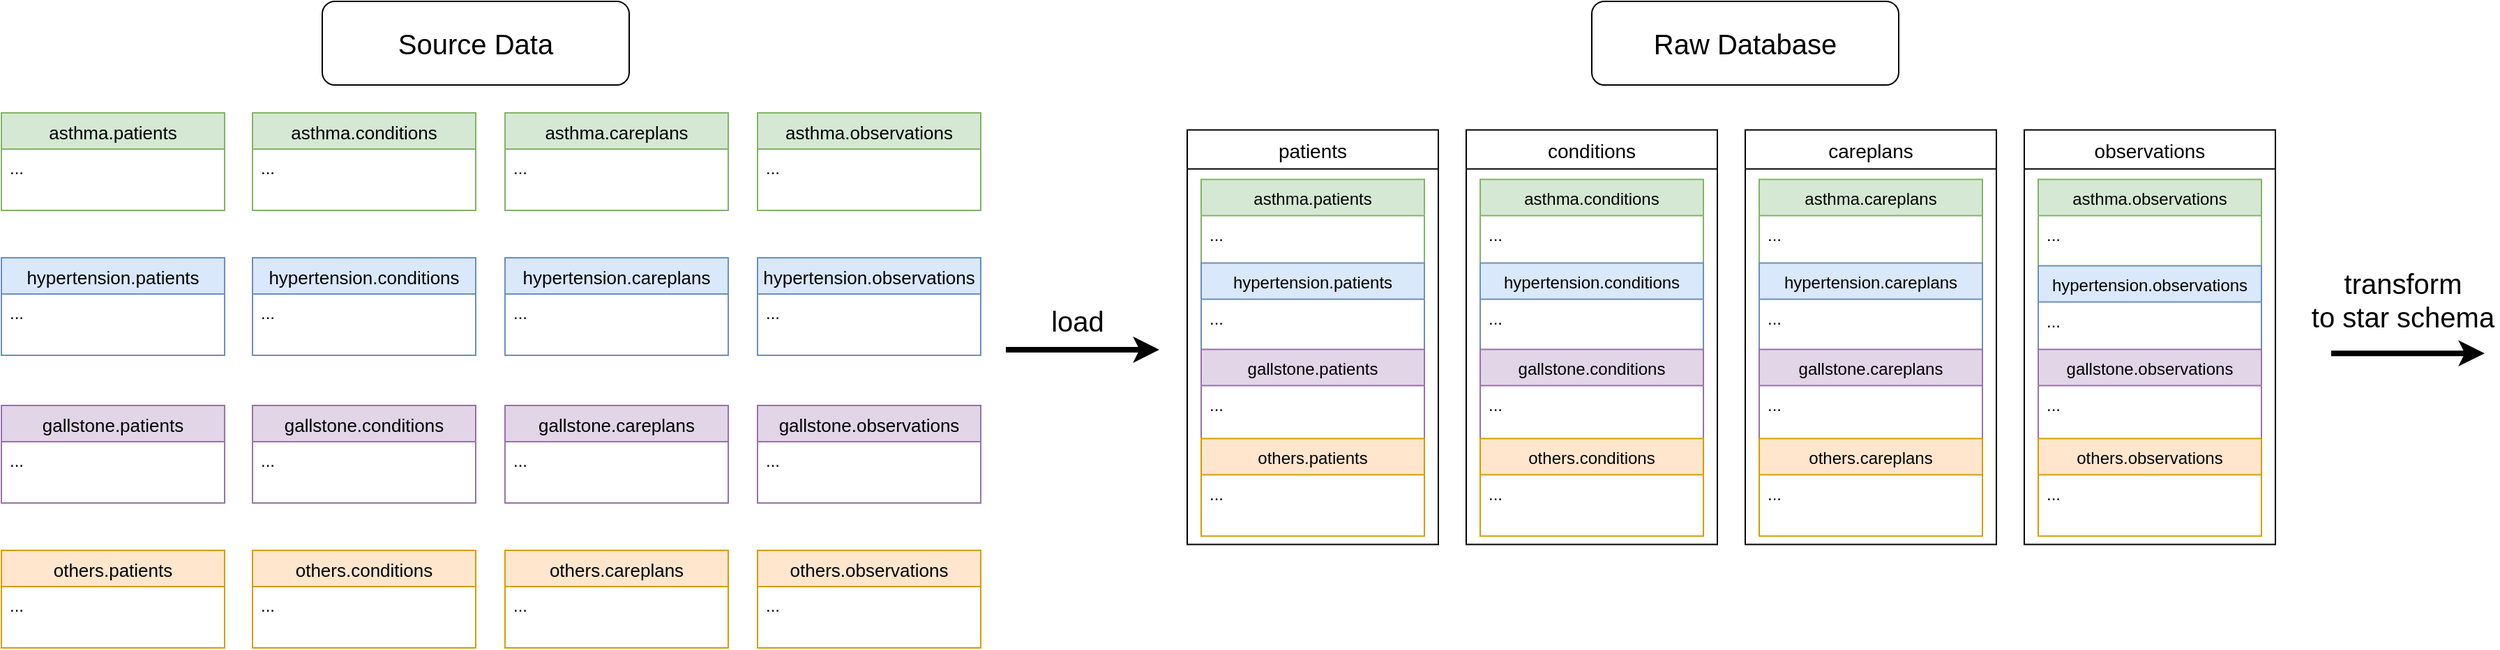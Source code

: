 <mxfile version="20.0.4" type="device"><diagram id="C5RBs43oDa-KdzZeNtuy" name="Page-1"><mxGraphModel dx="2858" dy="2176" grid="1" gridSize="10" guides="1" tooltips="1" connect="1" arrows="1" fold="1" page="1" pageScale="1" pageWidth="827" pageHeight="1169" math="0" shadow="0"><root><mxCell id="WIyWlLk6GJQsqaUBKTNV-0"/><mxCell id="WIyWlLk6GJQsqaUBKTNV-1" parent="WIyWlLk6GJQsqaUBKTNV-0"/><mxCell id="zkfFHV4jXpPFQw0GAbJ--6" value="asthma.patients" style="swimlane;fontStyle=0;align=center;verticalAlign=top;childLayout=stackLayout;horizontal=1;startSize=26;horizontalStack=0;resizeParent=1;resizeLast=0;collapsible=1;marginBottom=0;rounded=0;shadow=0;strokeWidth=1;fontSize=13;fillColor=#d5e8d4;strokeColor=#82b366;" parent="WIyWlLk6GJQsqaUBKTNV-1" vertex="1"><mxGeometry x="-160" y="40" width="160" height="70" as="geometry"><mxRectangle x="130" y="380" width="160" height="26" as="alternateBounds"/></mxGeometry></mxCell><mxCell id="zkfFHV4jXpPFQw0GAbJ--7" value="..." style="text;align=left;verticalAlign=top;spacingLeft=4;spacingRight=4;overflow=hidden;rotatable=0;points=[[0,0.5],[1,0.5]];portConstraint=eastwest;fontStyle=0" parent="zkfFHV4jXpPFQw0GAbJ--6" vertex="1"><mxGeometry y="26" width="160" height="26" as="geometry"/></mxCell><mxCell id="PSOeYWUybJgzTBE35N9H-132" value="asthma.conditions" style="swimlane;fontStyle=0;align=center;verticalAlign=top;childLayout=stackLayout;horizontal=1;startSize=26;horizontalStack=0;resizeParent=1;resizeLast=0;collapsible=1;marginBottom=0;rounded=0;shadow=0;strokeWidth=1;fillColor=#d5e8d4;strokeColor=#82b366;fontSize=13;" vertex="1" parent="WIyWlLk6GJQsqaUBKTNV-1"><mxGeometry x="20" y="40" width="160" height="70" as="geometry"><mxRectangle x="340" y="380" width="170" height="26" as="alternateBounds"/></mxGeometry></mxCell><mxCell id="PSOeYWUybJgzTBE35N9H-133" value="..." style="text;align=left;verticalAlign=top;spacingLeft=4;spacingRight=4;overflow=hidden;rotatable=0;points=[[0,0.5],[1,0.5]];portConstraint=eastwest;" vertex="1" parent="PSOeYWUybJgzTBE35N9H-132"><mxGeometry y="26" width="160" height="26" as="geometry"/></mxCell><mxCell id="PSOeYWUybJgzTBE35N9H-140" value="hypertension.conditions" style="swimlane;fontStyle=0;align=center;verticalAlign=top;childLayout=stackLayout;horizontal=1;startSize=26;horizontalStack=0;resizeParent=1;resizeLast=0;collapsible=1;marginBottom=0;rounded=0;shadow=0;strokeWidth=1;fillColor=#dae8fc;strokeColor=#6c8ebf;fontSize=13;" vertex="1" parent="WIyWlLk6GJQsqaUBKTNV-1"><mxGeometry x="20" y="144" width="160" height="70" as="geometry"><mxRectangle x="340" y="380" width="170" height="26" as="alternateBounds"/></mxGeometry></mxCell><mxCell id="PSOeYWUybJgzTBE35N9H-141" value="..." style="text;align=left;verticalAlign=top;spacingLeft=4;spacingRight=4;overflow=hidden;rotatable=0;points=[[0,0.5],[1,0.5]];portConstraint=eastwest;" vertex="1" parent="PSOeYWUybJgzTBE35N9H-140"><mxGeometry y="26" width="160" height="26" as="geometry"/></mxCell><mxCell id="PSOeYWUybJgzTBE35N9H-142" value="hypertension.patients" style="swimlane;fontStyle=0;align=center;verticalAlign=top;childLayout=stackLayout;horizontal=1;startSize=26;horizontalStack=0;resizeParent=1;resizeLast=0;collapsible=1;marginBottom=0;rounded=0;shadow=0;strokeWidth=1;fontSize=13;fillColor=#dae8fc;strokeColor=#6c8ebf;" vertex="1" parent="WIyWlLk6GJQsqaUBKTNV-1"><mxGeometry x="-160" y="144" width="160" height="70" as="geometry"><mxRectangle x="130" y="380" width="160" height="26" as="alternateBounds"/></mxGeometry></mxCell><mxCell id="PSOeYWUybJgzTBE35N9H-143" value="..." style="text;align=left;verticalAlign=top;spacingLeft=4;spacingRight=4;overflow=hidden;rotatable=0;points=[[0,0.5],[1,0.5]];portConstraint=eastwest;fontStyle=0" vertex="1" parent="PSOeYWUybJgzTBE35N9H-142"><mxGeometry y="26" width="160" height="26" as="geometry"/></mxCell><mxCell id="PSOeYWUybJgzTBE35N9H-144" value="gallstone.patients" style="swimlane;fontStyle=0;align=center;verticalAlign=top;childLayout=stackLayout;horizontal=1;startSize=26;horizontalStack=0;resizeParent=1;resizeLast=0;collapsible=1;marginBottom=0;rounded=0;shadow=0;strokeWidth=1;fontSize=13;fillColor=#e1d5e7;strokeColor=#9673a6;" vertex="1" parent="WIyWlLk6GJQsqaUBKTNV-1"><mxGeometry x="-160" y="250" width="160" height="70" as="geometry"><mxRectangle x="130" y="380" width="160" height="26" as="alternateBounds"/></mxGeometry></mxCell><mxCell id="PSOeYWUybJgzTBE35N9H-145" value="..." style="text;align=left;verticalAlign=top;spacingLeft=4;spacingRight=4;overflow=hidden;rotatable=0;points=[[0,0.5],[1,0.5]];portConstraint=eastwest;fontStyle=0" vertex="1" parent="PSOeYWUybJgzTBE35N9H-144"><mxGeometry y="26" width="160" height="26" as="geometry"/></mxCell><mxCell id="PSOeYWUybJgzTBE35N9H-146" value="others.patients" style="swimlane;fontStyle=0;align=center;verticalAlign=top;childLayout=stackLayout;horizontal=1;startSize=26;horizontalStack=0;resizeParent=1;resizeLast=0;collapsible=1;marginBottom=0;rounded=0;shadow=0;strokeWidth=1;fontSize=13;fillColor=#ffe6cc;strokeColor=#d79b00;" vertex="1" parent="WIyWlLk6GJQsqaUBKTNV-1"><mxGeometry x="-160" y="354" width="160" height="70" as="geometry"><mxRectangle x="130" y="380" width="160" height="26" as="alternateBounds"/></mxGeometry></mxCell><mxCell id="PSOeYWUybJgzTBE35N9H-147" value="..." style="text;align=left;verticalAlign=top;spacingLeft=4;spacingRight=4;overflow=hidden;rotatable=0;points=[[0,0.5],[1,0.5]];portConstraint=eastwest;fontStyle=0" vertex="1" parent="PSOeYWUybJgzTBE35N9H-146"><mxGeometry y="26" width="160" height="26" as="geometry"/></mxCell><mxCell id="PSOeYWUybJgzTBE35N9H-148" value="gallstone.conditions" style="swimlane;fontStyle=0;align=center;verticalAlign=top;childLayout=stackLayout;horizontal=1;startSize=26;horizontalStack=0;resizeParent=1;resizeLast=0;collapsible=1;marginBottom=0;rounded=0;shadow=0;strokeWidth=1;fillColor=#e1d5e7;strokeColor=#9673a6;fontSize=13;" vertex="1" parent="WIyWlLk6GJQsqaUBKTNV-1"><mxGeometry x="20" y="250" width="160" height="70" as="geometry"><mxRectangle x="340" y="380" width="170" height="26" as="alternateBounds"/></mxGeometry></mxCell><mxCell id="PSOeYWUybJgzTBE35N9H-149" value="..." style="text;align=left;verticalAlign=top;spacingLeft=4;spacingRight=4;overflow=hidden;rotatable=0;points=[[0,0.5],[1,0.5]];portConstraint=eastwest;" vertex="1" parent="PSOeYWUybJgzTBE35N9H-148"><mxGeometry y="26" width="160" height="26" as="geometry"/></mxCell><mxCell id="PSOeYWUybJgzTBE35N9H-150" value="others.conditions" style="swimlane;fontStyle=0;align=center;verticalAlign=top;childLayout=stackLayout;horizontal=1;startSize=26;horizontalStack=0;resizeParent=1;resizeLast=0;collapsible=1;marginBottom=0;rounded=0;shadow=0;strokeWidth=1;fillColor=#ffe6cc;strokeColor=#d79b00;fontSize=13;" vertex="1" parent="WIyWlLk6GJQsqaUBKTNV-1"><mxGeometry x="20" y="354" width="160" height="70" as="geometry"><mxRectangle x="340" y="380" width="170" height="26" as="alternateBounds"/></mxGeometry></mxCell><mxCell id="PSOeYWUybJgzTBE35N9H-151" value="..." style="text;align=left;verticalAlign=top;spacingLeft=4;spacingRight=4;overflow=hidden;rotatable=0;points=[[0,0.5],[1,0.5]];portConstraint=eastwest;" vertex="1" parent="PSOeYWUybJgzTBE35N9H-150"><mxGeometry y="26" width="160" height="26" as="geometry"/></mxCell><mxCell id="PSOeYWUybJgzTBE35N9H-152" value="asthma.careplans" style="swimlane;fontStyle=0;align=center;verticalAlign=top;childLayout=stackLayout;horizontal=1;startSize=26;horizontalStack=0;resizeParent=1;resizeLast=0;collapsible=1;marginBottom=0;rounded=0;shadow=0;strokeWidth=1;fillColor=#d5e8d4;strokeColor=#82b366;fontSize=13;" vertex="1" parent="WIyWlLk6GJQsqaUBKTNV-1"><mxGeometry x="201" y="40" width="160" height="70" as="geometry"><mxRectangle x="340" y="380" width="170" height="26" as="alternateBounds"/></mxGeometry></mxCell><mxCell id="PSOeYWUybJgzTBE35N9H-153" value="..." style="text;align=left;verticalAlign=top;spacingLeft=4;spacingRight=4;overflow=hidden;rotatable=0;points=[[0,0.5],[1,0.5]];portConstraint=eastwest;" vertex="1" parent="PSOeYWUybJgzTBE35N9H-152"><mxGeometry y="26" width="160" height="26" as="geometry"/></mxCell><mxCell id="PSOeYWUybJgzTBE35N9H-154" value="hypertension.careplans" style="swimlane;fontStyle=0;align=center;verticalAlign=top;childLayout=stackLayout;horizontal=1;startSize=26;horizontalStack=0;resizeParent=1;resizeLast=0;collapsible=1;marginBottom=0;rounded=0;shadow=0;strokeWidth=1;fillColor=#dae8fc;strokeColor=#6c8ebf;fontSize=13;" vertex="1" parent="WIyWlLk6GJQsqaUBKTNV-1"><mxGeometry x="201" y="144" width="160" height="70" as="geometry"><mxRectangle x="340" y="380" width="170" height="26" as="alternateBounds"/></mxGeometry></mxCell><mxCell id="PSOeYWUybJgzTBE35N9H-155" value="..." style="text;align=left;verticalAlign=top;spacingLeft=4;spacingRight=4;overflow=hidden;rotatable=0;points=[[0,0.5],[1,0.5]];portConstraint=eastwest;" vertex="1" parent="PSOeYWUybJgzTBE35N9H-154"><mxGeometry y="26" width="160" height="26" as="geometry"/></mxCell><mxCell id="PSOeYWUybJgzTBE35N9H-156" value="gallstone.careplans" style="swimlane;fontStyle=0;align=center;verticalAlign=top;childLayout=stackLayout;horizontal=1;startSize=26;horizontalStack=0;resizeParent=1;resizeLast=0;collapsible=1;marginBottom=0;rounded=0;shadow=0;strokeWidth=1;fillColor=#e1d5e7;strokeColor=#9673a6;fontSize=13;" vertex="1" parent="WIyWlLk6GJQsqaUBKTNV-1"><mxGeometry x="201" y="250" width="160" height="70" as="geometry"><mxRectangle x="340" y="380" width="170" height="26" as="alternateBounds"/></mxGeometry></mxCell><mxCell id="PSOeYWUybJgzTBE35N9H-157" value="..." style="text;align=left;verticalAlign=top;spacingLeft=4;spacingRight=4;overflow=hidden;rotatable=0;points=[[0,0.5],[1,0.5]];portConstraint=eastwest;" vertex="1" parent="PSOeYWUybJgzTBE35N9H-156"><mxGeometry y="26" width="160" height="26" as="geometry"/></mxCell><mxCell id="PSOeYWUybJgzTBE35N9H-158" value="others.careplans" style="swimlane;fontStyle=0;align=center;verticalAlign=top;childLayout=stackLayout;horizontal=1;startSize=26;horizontalStack=0;resizeParent=1;resizeLast=0;collapsible=1;marginBottom=0;rounded=0;shadow=0;strokeWidth=1;fillColor=#ffe6cc;strokeColor=#d79b00;fontSize=13;" vertex="1" parent="WIyWlLk6GJQsqaUBKTNV-1"><mxGeometry x="201" y="354" width="160" height="70" as="geometry"><mxRectangle x="340" y="380" width="170" height="26" as="alternateBounds"/></mxGeometry></mxCell><mxCell id="PSOeYWUybJgzTBE35N9H-159" value="..." style="text;align=left;verticalAlign=top;spacingLeft=4;spacingRight=4;overflow=hidden;rotatable=0;points=[[0,0.5],[1,0.5]];portConstraint=eastwest;" vertex="1" parent="PSOeYWUybJgzTBE35N9H-158"><mxGeometry y="26" width="160" height="26" as="geometry"/></mxCell><mxCell id="PSOeYWUybJgzTBE35N9H-160" value="asthma.observations" style="swimlane;fontStyle=0;align=center;verticalAlign=top;childLayout=stackLayout;horizontal=1;startSize=26;horizontalStack=0;resizeParent=1;resizeLast=0;collapsible=1;marginBottom=0;rounded=0;shadow=0;strokeWidth=1;fillColor=#d5e8d4;strokeColor=#82b366;fontSize=13;" vertex="1" parent="WIyWlLk6GJQsqaUBKTNV-1"><mxGeometry x="382" y="40" width="160" height="70" as="geometry"><mxRectangle x="340" y="380" width="170" height="26" as="alternateBounds"/></mxGeometry></mxCell><mxCell id="PSOeYWUybJgzTBE35N9H-161" value="..." style="text;align=left;verticalAlign=top;spacingLeft=4;spacingRight=4;overflow=hidden;rotatable=0;points=[[0,0.5],[1,0.5]];portConstraint=eastwest;" vertex="1" parent="PSOeYWUybJgzTBE35N9H-160"><mxGeometry y="26" width="160" height="26" as="geometry"/></mxCell><mxCell id="PSOeYWUybJgzTBE35N9H-162" value="hypertension.observations" style="swimlane;fontStyle=0;align=center;verticalAlign=top;childLayout=stackLayout;horizontal=1;startSize=26;horizontalStack=0;resizeParent=1;resizeLast=0;collapsible=1;marginBottom=0;rounded=0;shadow=0;strokeWidth=1;fillColor=#dae8fc;strokeColor=#6c8ebf;fontSize=13;" vertex="1" parent="WIyWlLk6GJQsqaUBKTNV-1"><mxGeometry x="382" y="144" width="160" height="70" as="geometry"><mxRectangle x="340" y="380" width="170" height="26" as="alternateBounds"/></mxGeometry></mxCell><mxCell id="PSOeYWUybJgzTBE35N9H-163" value="..." style="text;align=left;verticalAlign=top;spacingLeft=4;spacingRight=4;overflow=hidden;rotatable=0;points=[[0,0.5],[1,0.5]];portConstraint=eastwest;" vertex="1" parent="PSOeYWUybJgzTBE35N9H-162"><mxGeometry y="26" width="160" height="26" as="geometry"/></mxCell><mxCell id="PSOeYWUybJgzTBE35N9H-164" value="gallstone.observations" style="swimlane;fontStyle=0;align=center;verticalAlign=top;childLayout=stackLayout;horizontal=1;startSize=26;horizontalStack=0;resizeParent=1;resizeLast=0;collapsible=1;marginBottom=0;rounded=0;shadow=0;strokeWidth=1;fillColor=#e1d5e7;strokeColor=#9673a6;fontSize=13;" vertex="1" parent="WIyWlLk6GJQsqaUBKTNV-1"><mxGeometry x="382" y="250" width="160" height="70" as="geometry"><mxRectangle x="340" y="380" width="170" height="26" as="alternateBounds"/></mxGeometry></mxCell><mxCell id="PSOeYWUybJgzTBE35N9H-165" value="..." style="text;align=left;verticalAlign=top;spacingLeft=4;spacingRight=4;overflow=hidden;rotatable=0;points=[[0,0.5],[1,0.5]];portConstraint=eastwest;" vertex="1" parent="PSOeYWUybJgzTBE35N9H-164"><mxGeometry y="26" width="160" height="26" as="geometry"/></mxCell><mxCell id="PSOeYWUybJgzTBE35N9H-166" value="others.observations" style="swimlane;fontStyle=0;align=center;verticalAlign=top;childLayout=stackLayout;horizontal=1;startSize=26;horizontalStack=0;resizeParent=1;resizeLast=0;collapsible=1;marginBottom=0;rounded=0;shadow=0;strokeWidth=1;fillColor=#ffe6cc;strokeColor=#d79b00;fontSize=13;" vertex="1" parent="WIyWlLk6GJQsqaUBKTNV-1"><mxGeometry x="382" y="354" width="160" height="70" as="geometry"><mxRectangle x="340" y="380" width="170" height="26" as="alternateBounds"/></mxGeometry></mxCell><mxCell id="PSOeYWUybJgzTBE35N9H-167" value="..." style="text;align=left;verticalAlign=top;spacingLeft=4;spacingRight=4;overflow=hidden;rotatable=0;points=[[0,0.5],[1,0.5]];portConstraint=eastwest;" vertex="1" parent="PSOeYWUybJgzTBE35N9H-166"><mxGeometry y="26" width="160" height="26" as="geometry"/></mxCell><mxCell id="PSOeYWUybJgzTBE35N9H-168" value="asthma.patients" style="swimlane;fontStyle=0;align=center;verticalAlign=top;childLayout=stackLayout;horizontal=1;startSize=26;horizontalStack=0;resizeParent=1;resizeLast=0;collapsible=1;marginBottom=0;rounded=0;shadow=0;strokeWidth=1;fontSize=12;fillColor=#d5e8d4;strokeColor=#82b366;" vertex="1" parent="WIyWlLk6GJQsqaUBKTNV-1"><mxGeometry x="700" y="87.75" width="160" height="70" as="geometry"><mxRectangle x="130" y="380" width="160" height="26" as="alternateBounds"/></mxGeometry></mxCell><mxCell id="PSOeYWUybJgzTBE35N9H-169" value="..." style="text;align=left;verticalAlign=top;spacingLeft=4;spacingRight=4;overflow=hidden;rotatable=0;points=[[0,0.5],[1,0.5]];portConstraint=eastwest;fontStyle=0" vertex="1" parent="PSOeYWUybJgzTBE35N9H-168"><mxGeometry y="26" width="160" height="26" as="geometry"/></mxCell><mxCell id="PSOeYWUybJgzTBE35N9H-170" value="asthma.conditions" style="swimlane;fontStyle=0;align=center;verticalAlign=top;childLayout=stackLayout;horizontal=1;startSize=26;horizontalStack=0;resizeParent=1;resizeLast=0;collapsible=1;marginBottom=0;rounded=0;shadow=0;strokeWidth=1;fillColor=#d5e8d4;strokeColor=#82b366;" vertex="1" parent="WIyWlLk6GJQsqaUBKTNV-1"><mxGeometry x="900" y="87.75" width="160" height="70" as="geometry"><mxRectangle x="340" y="380" width="170" height="26" as="alternateBounds"/></mxGeometry></mxCell><mxCell id="PSOeYWUybJgzTBE35N9H-171" value="..." style="text;align=left;verticalAlign=top;spacingLeft=4;spacingRight=4;overflow=hidden;rotatable=0;points=[[0,0.5],[1,0.5]];portConstraint=eastwest;" vertex="1" parent="PSOeYWUybJgzTBE35N9H-170"><mxGeometry y="26" width="160" height="26" as="geometry"/></mxCell><mxCell id="PSOeYWUybJgzTBE35N9H-172" value="hypertension.conditions" style="swimlane;fontStyle=0;align=center;verticalAlign=top;childLayout=stackLayout;horizontal=1;startSize=26;horizontalStack=0;resizeParent=1;resizeLast=0;collapsible=1;marginBottom=0;rounded=0;shadow=0;strokeWidth=1;fillColor=#dae8fc;strokeColor=#6c8ebf;" vertex="1" parent="WIyWlLk6GJQsqaUBKTNV-1"><mxGeometry x="900" y="147.75" width="160" height="70" as="geometry"><mxRectangle x="340" y="380" width="170" height="26" as="alternateBounds"/></mxGeometry></mxCell><mxCell id="PSOeYWUybJgzTBE35N9H-173" value="..." style="text;align=left;verticalAlign=top;spacingLeft=4;spacingRight=4;overflow=hidden;rotatable=0;points=[[0,0.5],[1,0.5]];portConstraint=eastwest;" vertex="1" parent="PSOeYWUybJgzTBE35N9H-172"><mxGeometry y="26" width="160" height="26" as="geometry"/></mxCell><mxCell id="PSOeYWUybJgzTBE35N9H-174" value="hypertension.patients" style="swimlane;fontStyle=0;align=center;verticalAlign=top;childLayout=stackLayout;horizontal=1;startSize=26;horizontalStack=0;resizeParent=1;resizeLast=0;collapsible=1;marginBottom=0;rounded=0;shadow=0;strokeWidth=1;fontSize=12;fillColor=#dae8fc;strokeColor=#6c8ebf;" vertex="1" parent="WIyWlLk6GJQsqaUBKTNV-1"><mxGeometry x="700" y="147.75" width="160" height="70" as="geometry"><mxRectangle x="130" y="380" width="160" height="26" as="alternateBounds"/></mxGeometry></mxCell><mxCell id="PSOeYWUybJgzTBE35N9H-175" value="..." style="text;align=left;verticalAlign=top;spacingLeft=4;spacingRight=4;overflow=hidden;rotatable=0;points=[[0,0.5],[1,0.5]];portConstraint=eastwest;fontStyle=0" vertex="1" parent="PSOeYWUybJgzTBE35N9H-174"><mxGeometry y="26" width="160" height="26" as="geometry"/></mxCell><mxCell id="PSOeYWUybJgzTBE35N9H-176" value="gallstone.patients" style="swimlane;fontStyle=0;align=center;verticalAlign=top;childLayout=stackLayout;horizontal=1;startSize=26;horizontalStack=0;resizeParent=1;resizeLast=0;collapsible=1;marginBottom=0;rounded=0;shadow=0;strokeWidth=1;fontSize=12;fillColor=#e1d5e7;strokeColor=#9673a6;" vertex="1" parent="WIyWlLk6GJQsqaUBKTNV-1"><mxGeometry x="700" y="209.75" width="160" height="70" as="geometry"><mxRectangle x="130" y="380" width="160" height="26" as="alternateBounds"/></mxGeometry></mxCell><mxCell id="PSOeYWUybJgzTBE35N9H-177" value="..." style="text;align=left;verticalAlign=top;spacingLeft=4;spacingRight=4;overflow=hidden;rotatable=0;points=[[0,0.5],[1,0.5]];portConstraint=eastwest;fontStyle=0" vertex="1" parent="PSOeYWUybJgzTBE35N9H-176"><mxGeometry y="26" width="160" height="26" as="geometry"/></mxCell><mxCell id="PSOeYWUybJgzTBE35N9H-178" value="others.patients" style="swimlane;fontStyle=0;align=center;verticalAlign=top;childLayout=stackLayout;horizontal=1;startSize=26;horizontalStack=0;resizeParent=1;resizeLast=0;collapsible=1;marginBottom=0;rounded=0;shadow=0;strokeWidth=1;fontSize=12;fillColor=#ffe6cc;strokeColor=#d79b00;" vertex="1" parent="WIyWlLk6GJQsqaUBKTNV-1"><mxGeometry x="700" y="273.75" width="160" height="70" as="geometry"><mxRectangle x="130" y="380" width="160" height="26" as="alternateBounds"/></mxGeometry></mxCell><mxCell id="PSOeYWUybJgzTBE35N9H-179" value="..." style="text;align=left;verticalAlign=top;spacingLeft=4;spacingRight=4;overflow=hidden;rotatable=0;points=[[0,0.5],[1,0.5]];portConstraint=eastwest;fontStyle=0" vertex="1" parent="PSOeYWUybJgzTBE35N9H-178"><mxGeometry y="26" width="160" height="26" as="geometry"/></mxCell><mxCell id="PSOeYWUybJgzTBE35N9H-180" value="gallstone.conditions" style="swimlane;fontStyle=0;align=center;verticalAlign=top;childLayout=stackLayout;horizontal=1;startSize=26;horizontalStack=0;resizeParent=1;resizeLast=0;collapsible=1;marginBottom=0;rounded=0;shadow=0;strokeWidth=1;fillColor=#e1d5e7;strokeColor=#9673a6;" vertex="1" parent="WIyWlLk6GJQsqaUBKTNV-1"><mxGeometry x="900" y="209.75" width="160" height="70" as="geometry"><mxRectangle x="340" y="380" width="170" height="26" as="alternateBounds"/></mxGeometry></mxCell><mxCell id="PSOeYWUybJgzTBE35N9H-181" value="..." style="text;align=left;verticalAlign=top;spacingLeft=4;spacingRight=4;overflow=hidden;rotatable=0;points=[[0,0.5],[1,0.5]];portConstraint=eastwest;" vertex="1" parent="PSOeYWUybJgzTBE35N9H-180"><mxGeometry y="26" width="160" height="26" as="geometry"/></mxCell><mxCell id="PSOeYWUybJgzTBE35N9H-182" value="others.conditions" style="swimlane;fontStyle=0;align=center;verticalAlign=top;childLayout=stackLayout;horizontal=1;startSize=26;horizontalStack=0;resizeParent=1;resizeLast=0;collapsible=1;marginBottom=0;rounded=0;shadow=0;strokeWidth=1;fillColor=#ffe6cc;strokeColor=#d79b00;" vertex="1" parent="WIyWlLk6GJQsqaUBKTNV-1"><mxGeometry x="900" y="273.75" width="160" height="70" as="geometry"><mxRectangle x="340" y="380" width="170" height="26" as="alternateBounds"/></mxGeometry></mxCell><mxCell id="PSOeYWUybJgzTBE35N9H-183" value="..." style="text;align=left;verticalAlign=top;spacingLeft=4;spacingRight=4;overflow=hidden;rotatable=0;points=[[0,0.5],[1,0.5]];portConstraint=eastwest;" vertex="1" parent="PSOeYWUybJgzTBE35N9H-182"><mxGeometry y="26" width="160" height="26" as="geometry"/></mxCell><mxCell id="PSOeYWUybJgzTBE35N9H-184" value="asthma.careplans" style="swimlane;fontStyle=0;align=center;verticalAlign=top;childLayout=stackLayout;horizontal=1;startSize=26;horizontalStack=0;resizeParent=1;resizeLast=0;collapsible=1;marginBottom=0;rounded=0;shadow=0;strokeWidth=1;fillColor=#d5e8d4;strokeColor=#82b366;" vertex="1" parent="WIyWlLk6GJQsqaUBKTNV-1"><mxGeometry x="1100" y="87.75" width="160" height="70" as="geometry"><mxRectangle x="340" y="380" width="170" height="26" as="alternateBounds"/></mxGeometry></mxCell><mxCell id="PSOeYWUybJgzTBE35N9H-185" value="..." style="text;align=left;verticalAlign=top;spacingLeft=4;spacingRight=4;overflow=hidden;rotatable=0;points=[[0,0.5],[1,0.5]];portConstraint=eastwest;" vertex="1" parent="PSOeYWUybJgzTBE35N9H-184"><mxGeometry y="26" width="160" height="26" as="geometry"/></mxCell><mxCell id="PSOeYWUybJgzTBE35N9H-186" value="hypertension.careplans" style="swimlane;fontStyle=0;align=center;verticalAlign=top;childLayout=stackLayout;horizontal=1;startSize=26;horizontalStack=0;resizeParent=1;resizeLast=0;collapsible=1;marginBottom=0;rounded=0;shadow=0;strokeWidth=1;fillColor=#dae8fc;strokeColor=#6c8ebf;" vertex="1" parent="WIyWlLk6GJQsqaUBKTNV-1"><mxGeometry x="1100" y="147.75" width="160" height="70" as="geometry"><mxRectangle x="340" y="380" width="170" height="26" as="alternateBounds"/></mxGeometry></mxCell><mxCell id="PSOeYWUybJgzTBE35N9H-187" value="..." style="text;align=left;verticalAlign=top;spacingLeft=4;spacingRight=4;overflow=hidden;rotatable=0;points=[[0,0.5],[1,0.5]];portConstraint=eastwest;" vertex="1" parent="PSOeYWUybJgzTBE35N9H-186"><mxGeometry y="26" width="160" height="26" as="geometry"/></mxCell><mxCell id="PSOeYWUybJgzTBE35N9H-188" value="gallstone.careplans" style="swimlane;fontStyle=0;align=center;verticalAlign=top;childLayout=stackLayout;horizontal=1;startSize=26;horizontalStack=0;resizeParent=1;resizeLast=0;collapsible=1;marginBottom=0;rounded=0;shadow=0;strokeWidth=1;fillColor=#e1d5e7;strokeColor=#9673a6;" vertex="1" parent="WIyWlLk6GJQsqaUBKTNV-1"><mxGeometry x="1100" y="209.75" width="160" height="70" as="geometry"><mxRectangle x="340" y="380" width="170" height="26" as="alternateBounds"/></mxGeometry></mxCell><mxCell id="PSOeYWUybJgzTBE35N9H-189" value="..." style="text;align=left;verticalAlign=top;spacingLeft=4;spacingRight=4;overflow=hidden;rotatable=0;points=[[0,0.5],[1,0.5]];portConstraint=eastwest;" vertex="1" parent="PSOeYWUybJgzTBE35N9H-188"><mxGeometry y="26" width="160" height="26" as="geometry"/></mxCell><mxCell id="PSOeYWUybJgzTBE35N9H-190" value="others.careplans" style="swimlane;fontStyle=0;align=center;verticalAlign=top;childLayout=stackLayout;horizontal=1;startSize=26;horizontalStack=0;resizeParent=1;resizeLast=0;collapsible=1;marginBottom=0;rounded=0;shadow=0;strokeWidth=1;fillColor=#ffe6cc;strokeColor=#d79b00;" vertex="1" parent="WIyWlLk6GJQsqaUBKTNV-1"><mxGeometry x="1100" y="273.75" width="160" height="70" as="geometry"><mxRectangle x="340" y="380" width="170" height="26" as="alternateBounds"/></mxGeometry></mxCell><mxCell id="PSOeYWUybJgzTBE35N9H-191" value="..." style="text;align=left;verticalAlign=top;spacingLeft=4;spacingRight=4;overflow=hidden;rotatable=0;points=[[0,0.5],[1,0.5]];portConstraint=eastwest;" vertex="1" parent="PSOeYWUybJgzTBE35N9H-190"><mxGeometry y="26" width="160" height="26" as="geometry"/></mxCell><mxCell id="PSOeYWUybJgzTBE35N9H-192" value="asthma.observations" style="swimlane;fontStyle=0;align=center;verticalAlign=top;childLayout=stackLayout;horizontal=1;startSize=26;horizontalStack=0;resizeParent=1;resizeLast=0;collapsible=1;marginBottom=0;rounded=0;shadow=0;strokeWidth=1;fillColor=#d5e8d4;strokeColor=#82b366;" vertex="1" parent="WIyWlLk6GJQsqaUBKTNV-1"><mxGeometry x="1300" y="87.75" width="160" height="70" as="geometry"><mxRectangle x="340" y="380" width="170" height="26" as="alternateBounds"/></mxGeometry></mxCell><mxCell id="PSOeYWUybJgzTBE35N9H-193" value="..." style="text;align=left;verticalAlign=top;spacingLeft=4;spacingRight=4;overflow=hidden;rotatable=0;points=[[0,0.5],[1,0.5]];portConstraint=eastwest;" vertex="1" parent="PSOeYWUybJgzTBE35N9H-192"><mxGeometry y="26" width="160" height="26" as="geometry"/></mxCell><mxCell id="PSOeYWUybJgzTBE35N9H-194" value="hypertension.observations" style="swimlane;fontStyle=0;align=center;verticalAlign=top;childLayout=stackLayout;horizontal=1;startSize=26;horizontalStack=0;resizeParent=1;resizeLast=0;collapsible=1;marginBottom=0;rounded=0;shadow=0;strokeWidth=1;fillColor=#dae8fc;strokeColor=#6c8ebf;" vertex="1" parent="WIyWlLk6GJQsqaUBKTNV-1"><mxGeometry x="1300" y="149.75" width="160" height="70" as="geometry"><mxRectangle x="340" y="380" width="170" height="26" as="alternateBounds"/></mxGeometry></mxCell><mxCell id="PSOeYWUybJgzTBE35N9H-195" value="..." style="text;align=left;verticalAlign=top;spacingLeft=4;spacingRight=4;overflow=hidden;rotatable=0;points=[[0,0.5],[1,0.5]];portConstraint=eastwest;" vertex="1" parent="PSOeYWUybJgzTBE35N9H-194"><mxGeometry y="26" width="160" height="26" as="geometry"/></mxCell><mxCell id="PSOeYWUybJgzTBE35N9H-196" value="gallstone.observations" style="swimlane;fontStyle=0;align=center;verticalAlign=top;childLayout=stackLayout;horizontal=1;startSize=26;horizontalStack=0;resizeParent=1;resizeLast=0;collapsible=1;marginBottom=0;rounded=0;shadow=0;strokeWidth=1;fillColor=#e1d5e7;strokeColor=#9673a6;" vertex="1" parent="WIyWlLk6GJQsqaUBKTNV-1"><mxGeometry x="1300" y="209.75" width="160" height="70" as="geometry"><mxRectangle x="340" y="380" width="170" height="26" as="alternateBounds"/></mxGeometry></mxCell><mxCell id="PSOeYWUybJgzTBE35N9H-197" value="..." style="text;align=left;verticalAlign=top;spacingLeft=4;spacingRight=4;overflow=hidden;rotatable=0;points=[[0,0.5],[1,0.5]];portConstraint=eastwest;" vertex="1" parent="PSOeYWUybJgzTBE35N9H-196"><mxGeometry y="26" width="160" height="26" as="geometry"/></mxCell><mxCell id="PSOeYWUybJgzTBE35N9H-198" value="others.observations" style="swimlane;fontStyle=0;align=center;verticalAlign=top;childLayout=stackLayout;horizontal=1;startSize=26;horizontalStack=0;resizeParent=1;resizeLast=0;collapsible=1;marginBottom=0;rounded=0;shadow=0;strokeWidth=1;fillColor=#ffe6cc;strokeColor=#d79b00;" vertex="1" parent="WIyWlLk6GJQsqaUBKTNV-1"><mxGeometry x="1300" y="273.75" width="160" height="70" as="geometry"><mxRectangle x="340" y="380" width="170" height="26" as="alternateBounds"/></mxGeometry></mxCell><mxCell id="PSOeYWUybJgzTBE35N9H-199" value="..." style="text;align=left;verticalAlign=top;spacingLeft=4;spacingRight=4;overflow=hidden;rotatable=0;points=[[0,0.5],[1,0.5]];portConstraint=eastwest;" vertex="1" parent="PSOeYWUybJgzTBE35N9H-198"><mxGeometry y="26" width="160" height="26" as="geometry"/></mxCell><mxCell id="PSOeYWUybJgzTBE35N9H-201" value="patients" style="swimlane;fontStyle=0;align=center;verticalAlign=top;childLayout=stackLayout;horizontal=1;startSize=28;horizontalStack=0;resizeParent=1;resizeLast=0;collapsible=1;marginBottom=0;rounded=0;shadow=0;strokeWidth=1;fontSize=14;" vertex="1" parent="WIyWlLk6GJQsqaUBKTNV-1"><mxGeometry x="690" y="52.25" width="180" height="297.5" as="geometry"><mxRectangle x="340" y="380" width="170" height="26" as="alternateBounds"/></mxGeometry></mxCell><mxCell id="PSOeYWUybJgzTBE35N9H-208" value="conditions" style="swimlane;fontStyle=0;align=center;verticalAlign=top;childLayout=stackLayout;horizontal=1;startSize=28;horizontalStack=0;resizeParent=1;resizeLast=0;collapsible=1;marginBottom=0;rounded=0;shadow=0;strokeWidth=1;fontSize=14;" vertex="1" parent="WIyWlLk6GJQsqaUBKTNV-1"><mxGeometry x="890" y="52.25" width="180" height="297.5" as="geometry"><mxRectangle x="340" y="380" width="170" height="26" as="alternateBounds"/></mxGeometry></mxCell><mxCell id="PSOeYWUybJgzTBE35N9H-209" value="careplans" style="swimlane;fontStyle=0;align=center;verticalAlign=top;childLayout=stackLayout;horizontal=1;startSize=28;horizontalStack=0;resizeParent=1;resizeLast=0;collapsible=1;marginBottom=0;rounded=0;shadow=0;strokeWidth=1;fontSize=14;" vertex="1" parent="WIyWlLk6GJQsqaUBKTNV-1"><mxGeometry x="1090" y="52.25" width="180" height="297.5" as="geometry"><mxRectangle x="340" y="380" width="170" height="26" as="alternateBounds"/></mxGeometry></mxCell><mxCell id="PSOeYWUybJgzTBE35N9H-210" value="observations" style="swimlane;fontStyle=0;align=center;verticalAlign=top;childLayout=stackLayout;horizontal=1;startSize=28;horizontalStack=0;resizeParent=1;resizeLast=0;collapsible=1;marginBottom=0;rounded=0;shadow=0;strokeWidth=1;fontSize=14;" vertex="1" parent="WIyWlLk6GJQsqaUBKTNV-1"><mxGeometry x="1290" y="52.25" width="180" height="297.5" as="geometry"><mxRectangle x="340" y="380" width="170" height="26" as="alternateBounds"/></mxGeometry></mxCell><mxCell id="PSOeYWUybJgzTBE35N9H-211" value="" style="endArrow=classic;html=1;rounded=0;fontSize=12;strokeWidth=4;" edge="1" parent="WIyWlLk6GJQsqaUBKTNV-1"><mxGeometry width="50" height="50" relative="1" as="geometry"><mxPoint x="560" y="210" as="sourcePoint"/><mxPoint x="670" y="210" as="targetPoint"/></mxGeometry></mxCell><mxCell id="PSOeYWUybJgzTBE35N9H-258" value="load" style="edgeLabel;html=1;align=center;verticalAlign=middle;resizable=0;points=[];fontSize=20;" vertex="1" connectable="0" parent="PSOeYWUybJgzTBE35N9H-211"><mxGeometry x="0.241" y="4" relative="1" as="geometry"><mxPoint x="-18" y="-17" as="offset"/></mxGeometry></mxCell><mxCell id="PSOeYWUybJgzTBE35N9H-256" value="&lt;font style=&quot;font-size: 20px;&quot;&gt;Source Data&lt;/font&gt;" style="rounded=1;whiteSpace=wrap;html=1;fontSize=12;" vertex="1" parent="WIyWlLk6GJQsqaUBKTNV-1"><mxGeometry x="70" y="-40" width="220" height="60" as="geometry"/></mxCell><mxCell id="PSOeYWUybJgzTBE35N9H-257" value="&lt;font style=&quot;font-size: 20px;&quot;&gt;Raw Database&lt;/font&gt;" style="rounded=1;whiteSpace=wrap;html=1;fontSize=12;" vertex="1" parent="WIyWlLk6GJQsqaUBKTNV-1"><mxGeometry x="980" y="-40" width="220" height="60" as="geometry"/></mxCell><mxCell id="PSOeYWUybJgzTBE35N9H-264" value="" style="endArrow=classic;html=1;rounded=0;fontSize=12;strokeWidth=4;" edge="1" parent="WIyWlLk6GJQsqaUBKTNV-1"><mxGeometry width="50" height="50" relative="1" as="geometry"><mxPoint x="1510" y="212.57" as="sourcePoint"/><mxPoint x="1620" y="212.57" as="targetPoint"/></mxGeometry></mxCell><mxCell id="PSOeYWUybJgzTBE35N9H-265" value="transform &lt;br&gt;to star schema" style="edgeLabel;html=1;align=center;verticalAlign=middle;resizable=0;points=[];fontSize=20;" vertex="1" connectable="0" parent="PSOeYWUybJgzTBE35N9H-264"><mxGeometry x="0.241" y="4" relative="1" as="geometry"><mxPoint x="-18" y="-35" as="offset"/></mxGeometry></mxCell></root></mxGraphModel></diagram></mxfile>
